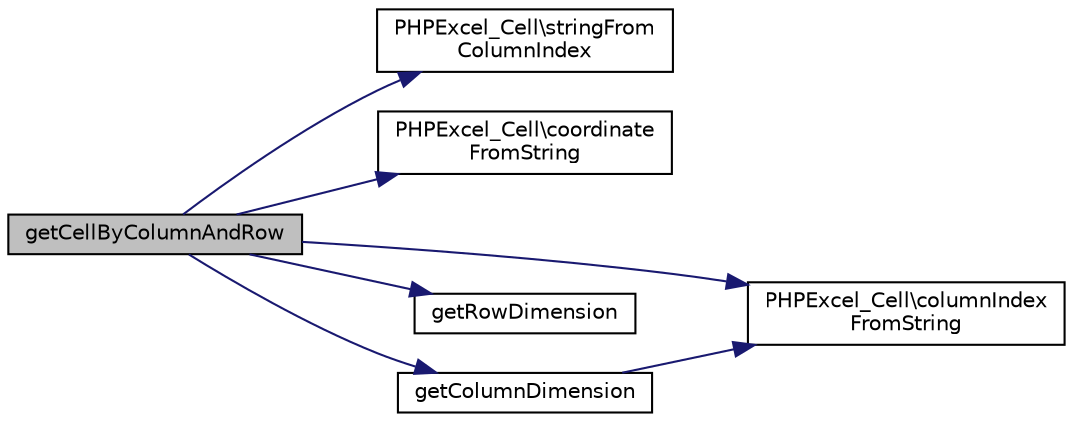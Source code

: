 digraph "getCellByColumnAndRow"
{
  edge [fontname="Helvetica",fontsize="10",labelfontname="Helvetica",labelfontsize="10"];
  node [fontname="Helvetica",fontsize="10",shape=record];
  rankdir="LR";
  Node190 [label="getCellByColumnAndRow",height=0.2,width=0.4,color="black", fillcolor="grey75", style="filled", fontcolor="black"];
  Node190 -> Node191 [color="midnightblue",fontsize="10",style="solid",fontname="Helvetica"];
  Node191 [label="PHPExcel_Cell\\stringFrom\lColumnIndex",height=0.2,width=0.4,color="black", fillcolor="white", style="filled",URL="$class_p_h_p_excel___cell.html#ab5501b4cf2f8cd0af389ad4096fb9387"];
  Node190 -> Node192 [color="midnightblue",fontsize="10",style="solid",fontname="Helvetica"];
  Node192 [label="PHPExcel_Cell\\coordinate\lFromString",height=0.2,width=0.4,color="black", fillcolor="white", style="filled",URL="$class_p_h_p_excel___cell.html#a81e3469df94f7b5a1f5d9064575280a3"];
  Node190 -> Node193 [color="midnightblue",fontsize="10",style="solid",fontname="Helvetica"];
  Node193 [label="PHPExcel_Cell\\columnIndex\lFromString",height=0.2,width=0.4,color="black", fillcolor="white", style="filled",URL="$class_p_h_p_excel___cell.html#a492724422ceefe1d16ed2a8997a0a489"];
  Node190 -> Node194 [color="midnightblue",fontsize="10",style="solid",fontname="Helvetica"];
  Node194 [label="getRowDimension",height=0.2,width=0.4,color="black", fillcolor="white", style="filled",URL="$class_p_h_p_excel___worksheet.html#aeefff1b26970f1b94c2f0e817b5bc8fe"];
  Node190 -> Node195 [color="midnightblue",fontsize="10",style="solid",fontname="Helvetica"];
  Node195 [label="getColumnDimension",height=0.2,width=0.4,color="black", fillcolor="white", style="filled",URL="$class_p_h_p_excel___worksheet.html#ada0890a04bc556a985c931d39e7fe634"];
  Node195 -> Node193 [color="midnightblue",fontsize="10",style="solid",fontname="Helvetica"];
}
